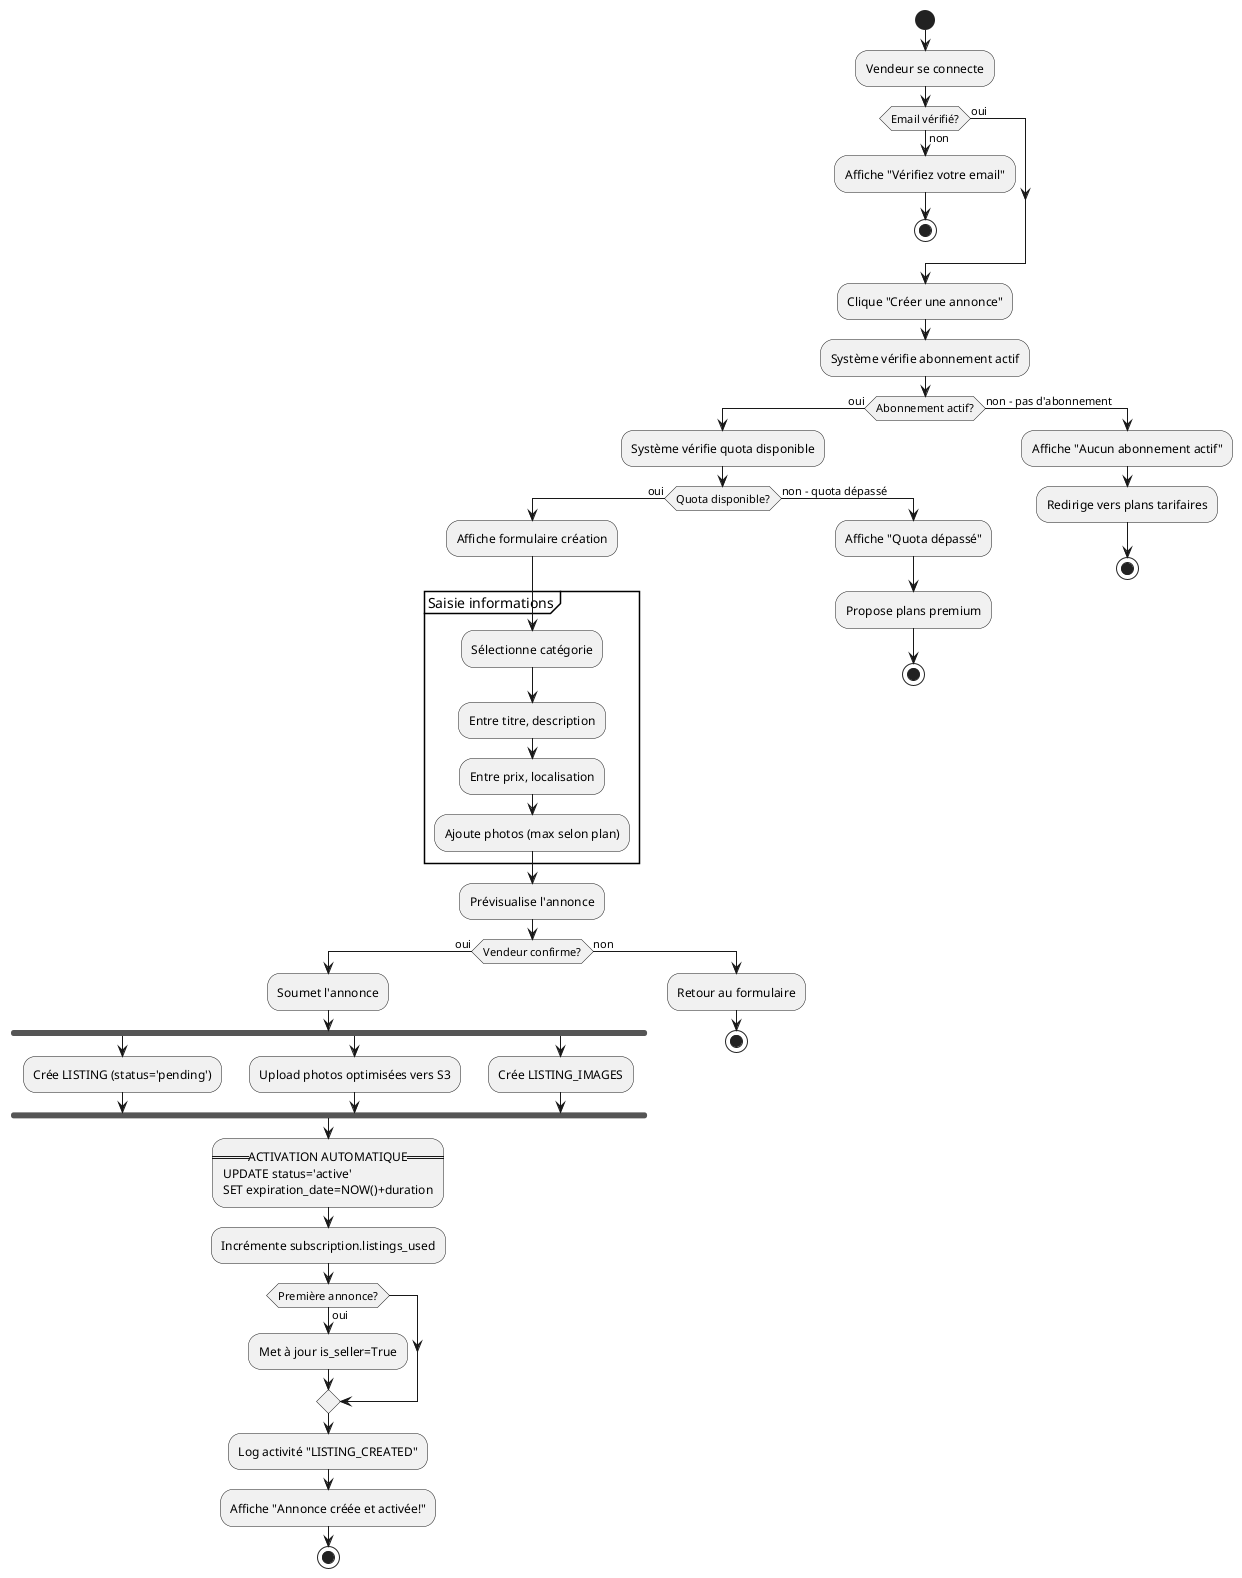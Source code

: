 @startuml activite_creation_annonce
start

:Vendeur se connecte;

if (Email vérifié?) then (non)
    :Affiche "Vérifiez votre email";
    stop
else (oui)
endif

:Clique "Créer une annonce";

:Système vérifie abonnement actif;

if (Abonnement actif?) then (oui)
    :Système vérifie quota disponible;

    if (Quota disponible?) then (oui)
        :Affiche formulaire création;

        partition "Saisie informations" {
            :Sélectionne catégorie;
            :Entre titre, description;
            :Entre prix, localisation;
            :Ajoute photos (max selon plan);
        }

        :Prévisualise l'annonce;

        if (Vendeur confirme?) then (oui)
            :Soumet l'annonce;

            fork
                :Crée LISTING (status='pending');
            fork again
                :Upload photos optimisées vers S3;
            fork again
                :Crée LISTING_IMAGES;
            end fork

            ' ACTIVATION AUTOMATIQUE
            :==ACTIVATION AUTOMATIQUE==
            UPDATE status='active'
            SET expiration_date=NOW()+duration;

            :Incrémente subscription.listings_used;

            if (Première annonce?) then (oui)
                :Met à jour is_seller=True;
            endif

            :Log activité "LISTING_CREATED";

            :Affiche "Annonce créée et activée!";
            stop

        else (non)
            :Retour au formulaire;
            stop
        endif

    else (non - quota dépassé)
        :Affiche "Quota dépassé";
        :Propose plans premium;
        stop
    endif

else (non - pas d'abonnement)
    :Affiche "Aucun abonnement actif";
    :Redirige vers plans tarifaires;
    stop
endif

@enduml
